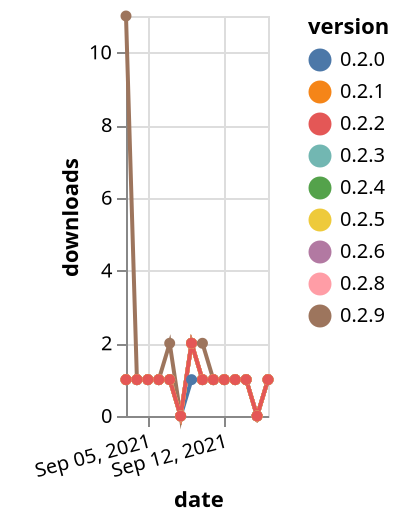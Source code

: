 {"$schema": "https://vega.github.io/schema/vega-lite/v5.json", "description": "A simple bar chart with embedded data.", "data": {"values": [{"date": "2021-09-03", "total": 124, "delta": 1, "version": "0.2.0"}, {"date": "2021-09-04", "total": 125, "delta": 1, "version": "0.2.0"}, {"date": "2021-09-05", "total": 126, "delta": 1, "version": "0.2.0"}, {"date": "2021-09-06", "total": 127, "delta": 1, "version": "0.2.0"}, {"date": "2021-09-07", "total": 128, "delta": 1, "version": "0.2.0"}, {"date": "2021-09-08", "total": 128, "delta": 0, "version": "0.2.0"}, {"date": "2021-09-09", "total": 129, "delta": 1, "version": "0.2.0"}, {"date": "2021-09-10", "total": 130, "delta": 1, "version": "0.2.0"}, {"date": "2021-09-11", "total": 131, "delta": 1, "version": "0.2.0"}, {"date": "2021-09-12", "total": 132, "delta": 1, "version": "0.2.0"}, {"date": "2021-09-13", "total": 133, "delta": 1, "version": "0.2.0"}, {"date": "2021-09-14", "total": 134, "delta": 1, "version": "0.2.0"}, {"date": "2021-09-15", "total": 134, "delta": 0, "version": "0.2.0"}, {"date": "2021-09-16", "total": 135, "delta": 1, "version": "0.2.0"}, {"date": "2021-09-03", "total": 428, "delta": 11, "version": "0.2.9"}, {"date": "2021-09-04", "total": 429, "delta": 1, "version": "0.2.9"}, {"date": "2021-09-05", "total": 430, "delta": 1, "version": "0.2.9"}, {"date": "2021-09-06", "total": 431, "delta": 1, "version": "0.2.9"}, {"date": "2021-09-07", "total": 433, "delta": 2, "version": "0.2.9"}, {"date": "2021-09-08", "total": 433, "delta": 0, "version": "0.2.9"}, {"date": "2021-09-09", "total": 435, "delta": 2, "version": "0.2.9"}, {"date": "2021-09-10", "total": 437, "delta": 2, "version": "0.2.9"}, {"date": "2021-09-11", "total": 438, "delta": 1, "version": "0.2.9"}, {"date": "2021-09-12", "total": 439, "delta": 1, "version": "0.2.9"}, {"date": "2021-09-13", "total": 440, "delta": 1, "version": "0.2.9"}, {"date": "2021-09-14", "total": 441, "delta": 1, "version": "0.2.9"}, {"date": "2021-09-15", "total": 441, "delta": 0, "version": "0.2.9"}, {"date": "2021-09-16", "total": 442, "delta": 1, "version": "0.2.9"}, {"date": "2021-09-03", "total": 127, "delta": 1, "version": "0.2.3"}, {"date": "2021-09-04", "total": 128, "delta": 1, "version": "0.2.3"}, {"date": "2021-09-05", "total": 129, "delta": 1, "version": "0.2.3"}, {"date": "2021-09-06", "total": 130, "delta": 1, "version": "0.2.3"}, {"date": "2021-09-07", "total": 131, "delta": 1, "version": "0.2.3"}, {"date": "2021-09-08", "total": 131, "delta": 0, "version": "0.2.3"}, {"date": "2021-09-09", "total": 133, "delta": 2, "version": "0.2.3"}, {"date": "2021-09-10", "total": 134, "delta": 1, "version": "0.2.3"}, {"date": "2021-09-11", "total": 135, "delta": 1, "version": "0.2.3"}, {"date": "2021-09-12", "total": 136, "delta": 1, "version": "0.2.3"}, {"date": "2021-09-13", "total": 137, "delta": 1, "version": "0.2.3"}, {"date": "2021-09-14", "total": 138, "delta": 1, "version": "0.2.3"}, {"date": "2021-09-15", "total": 138, "delta": 0, "version": "0.2.3"}, {"date": "2021-09-16", "total": 139, "delta": 1, "version": "0.2.3"}, {"date": "2021-09-03", "total": 121, "delta": 1, "version": "0.2.4"}, {"date": "2021-09-04", "total": 122, "delta": 1, "version": "0.2.4"}, {"date": "2021-09-05", "total": 123, "delta": 1, "version": "0.2.4"}, {"date": "2021-09-06", "total": 124, "delta": 1, "version": "0.2.4"}, {"date": "2021-09-07", "total": 125, "delta": 1, "version": "0.2.4"}, {"date": "2021-09-08", "total": 125, "delta": 0, "version": "0.2.4"}, {"date": "2021-09-09", "total": 127, "delta": 2, "version": "0.2.4"}, {"date": "2021-09-10", "total": 128, "delta": 1, "version": "0.2.4"}, {"date": "2021-09-11", "total": 129, "delta": 1, "version": "0.2.4"}, {"date": "2021-09-12", "total": 130, "delta": 1, "version": "0.2.4"}, {"date": "2021-09-13", "total": 131, "delta": 1, "version": "0.2.4"}, {"date": "2021-09-14", "total": 132, "delta": 1, "version": "0.2.4"}, {"date": "2021-09-15", "total": 132, "delta": 0, "version": "0.2.4"}, {"date": "2021-09-16", "total": 133, "delta": 1, "version": "0.2.4"}, {"date": "2021-09-03", "total": 126, "delta": 1, "version": "0.2.1"}, {"date": "2021-09-04", "total": 127, "delta": 1, "version": "0.2.1"}, {"date": "2021-09-05", "total": 128, "delta": 1, "version": "0.2.1"}, {"date": "2021-09-06", "total": 129, "delta": 1, "version": "0.2.1"}, {"date": "2021-09-07", "total": 130, "delta": 1, "version": "0.2.1"}, {"date": "2021-09-08", "total": 130, "delta": 0, "version": "0.2.1"}, {"date": "2021-09-09", "total": 132, "delta": 2, "version": "0.2.1"}, {"date": "2021-09-10", "total": 133, "delta": 1, "version": "0.2.1"}, {"date": "2021-09-11", "total": 134, "delta": 1, "version": "0.2.1"}, {"date": "2021-09-12", "total": 135, "delta": 1, "version": "0.2.1"}, {"date": "2021-09-13", "total": 136, "delta": 1, "version": "0.2.1"}, {"date": "2021-09-14", "total": 137, "delta": 1, "version": "0.2.1"}, {"date": "2021-09-15", "total": 137, "delta": 0, "version": "0.2.1"}, {"date": "2021-09-16", "total": 138, "delta": 1, "version": "0.2.1"}, {"date": "2021-09-03", "total": 191, "delta": 1, "version": "0.2.6"}, {"date": "2021-09-04", "total": 192, "delta": 1, "version": "0.2.6"}, {"date": "2021-09-05", "total": 193, "delta": 1, "version": "0.2.6"}, {"date": "2021-09-06", "total": 194, "delta": 1, "version": "0.2.6"}, {"date": "2021-09-07", "total": 195, "delta": 1, "version": "0.2.6"}, {"date": "2021-09-08", "total": 195, "delta": 0, "version": "0.2.6"}, {"date": "2021-09-09", "total": 197, "delta": 2, "version": "0.2.6"}, {"date": "2021-09-10", "total": 198, "delta": 1, "version": "0.2.6"}, {"date": "2021-09-11", "total": 199, "delta": 1, "version": "0.2.6"}, {"date": "2021-09-12", "total": 200, "delta": 1, "version": "0.2.6"}, {"date": "2021-09-13", "total": 201, "delta": 1, "version": "0.2.6"}, {"date": "2021-09-14", "total": 202, "delta": 1, "version": "0.2.6"}, {"date": "2021-09-15", "total": 202, "delta": 0, "version": "0.2.6"}, {"date": "2021-09-16", "total": 203, "delta": 1, "version": "0.2.6"}, {"date": "2021-09-03", "total": 375, "delta": 1, "version": "0.2.8"}, {"date": "2021-09-04", "total": 376, "delta": 1, "version": "0.2.8"}, {"date": "2021-09-05", "total": 377, "delta": 1, "version": "0.2.8"}, {"date": "2021-09-06", "total": 378, "delta": 1, "version": "0.2.8"}, {"date": "2021-09-07", "total": 379, "delta": 1, "version": "0.2.8"}, {"date": "2021-09-08", "total": 379, "delta": 0, "version": "0.2.8"}, {"date": "2021-09-09", "total": 381, "delta": 2, "version": "0.2.8"}, {"date": "2021-09-10", "total": 382, "delta": 1, "version": "0.2.8"}, {"date": "2021-09-11", "total": 383, "delta": 1, "version": "0.2.8"}, {"date": "2021-09-12", "total": 384, "delta": 1, "version": "0.2.8"}, {"date": "2021-09-13", "total": 385, "delta": 1, "version": "0.2.8"}, {"date": "2021-09-14", "total": 386, "delta": 1, "version": "0.2.8"}, {"date": "2021-09-15", "total": 386, "delta": 0, "version": "0.2.8"}, {"date": "2021-09-16", "total": 387, "delta": 1, "version": "0.2.8"}, {"date": "2021-09-03", "total": 121, "delta": 1, "version": "0.2.5"}, {"date": "2021-09-04", "total": 122, "delta": 1, "version": "0.2.5"}, {"date": "2021-09-05", "total": 123, "delta": 1, "version": "0.2.5"}, {"date": "2021-09-06", "total": 124, "delta": 1, "version": "0.2.5"}, {"date": "2021-09-07", "total": 125, "delta": 1, "version": "0.2.5"}, {"date": "2021-09-08", "total": 125, "delta": 0, "version": "0.2.5"}, {"date": "2021-09-09", "total": 127, "delta": 2, "version": "0.2.5"}, {"date": "2021-09-10", "total": 128, "delta": 1, "version": "0.2.5"}, {"date": "2021-09-11", "total": 129, "delta": 1, "version": "0.2.5"}, {"date": "2021-09-12", "total": 130, "delta": 1, "version": "0.2.5"}, {"date": "2021-09-13", "total": 131, "delta": 1, "version": "0.2.5"}, {"date": "2021-09-14", "total": 132, "delta": 1, "version": "0.2.5"}, {"date": "2021-09-15", "total": 132, "delta": 0, "version": "0.2.5"}, {"date": "2021-09-16", "total": 133, "delta": 1, "version": "0.2.5"}, {"date": "2021-09-03", "total": 126, "delta": 1, "version": "0.2.2"}, {"date": "2021-09-04", "total": 127, "delta": 1, "version": "0.2.2"}, {"date": "2021-09-05", "total": 128, "delta": 1, "version": "0.2.2"}, {"date": "2021-09-06", "total": 129, "delta": 1, "version": "0.2.2"}, {"date": "2021-09-07", "total": 130, "delta": 1, "version": "0.2.2"}, {"date": "2021-09-08", "total": 130, "delta": 0, "version": "0.2.2"}, {"date": "2021-09-09", "total": 132, "delta": 2, "version": "0.2.2"}, {"date": "2021-09-10", "total": 133, "delta": 1, "version": "0.2.2"}, {"date": "2021-09-11", "total": 134, "delta": 1, "version": "0.2.2"}, {"date": "2021-09-12", "total": 135, "delta": 1, "version": "0.2.2"}, {"date": "2021-09-13", "total": 136, "delta": 1, "version": "0.2.2"}, {"date": "2021-09-14", "total": 137, "delta": 1, "version": "0.2.2"}, {"date": "2021-09-15", "total": 137, "delta": 0, "version": "0.2.2"}, {"date": "2021-09-16", "total": 138, "delta": 1, "version": "0.2.2"}]}, "width": "container", "mark": {"type": "line", "point": {"filled": true}}, "encoding": {"x": {"field": "date", "type": "temporal", "timeUnit": "yearmonthdate", "title": "date", "axis": {"labelAngle": -15}}, "y": {"field": "delta", "type": "quantitative", "title": "downloads"}, "color": {"field": "version", "type": "nominal"}, "tooltip": {"field": "delta"}}}